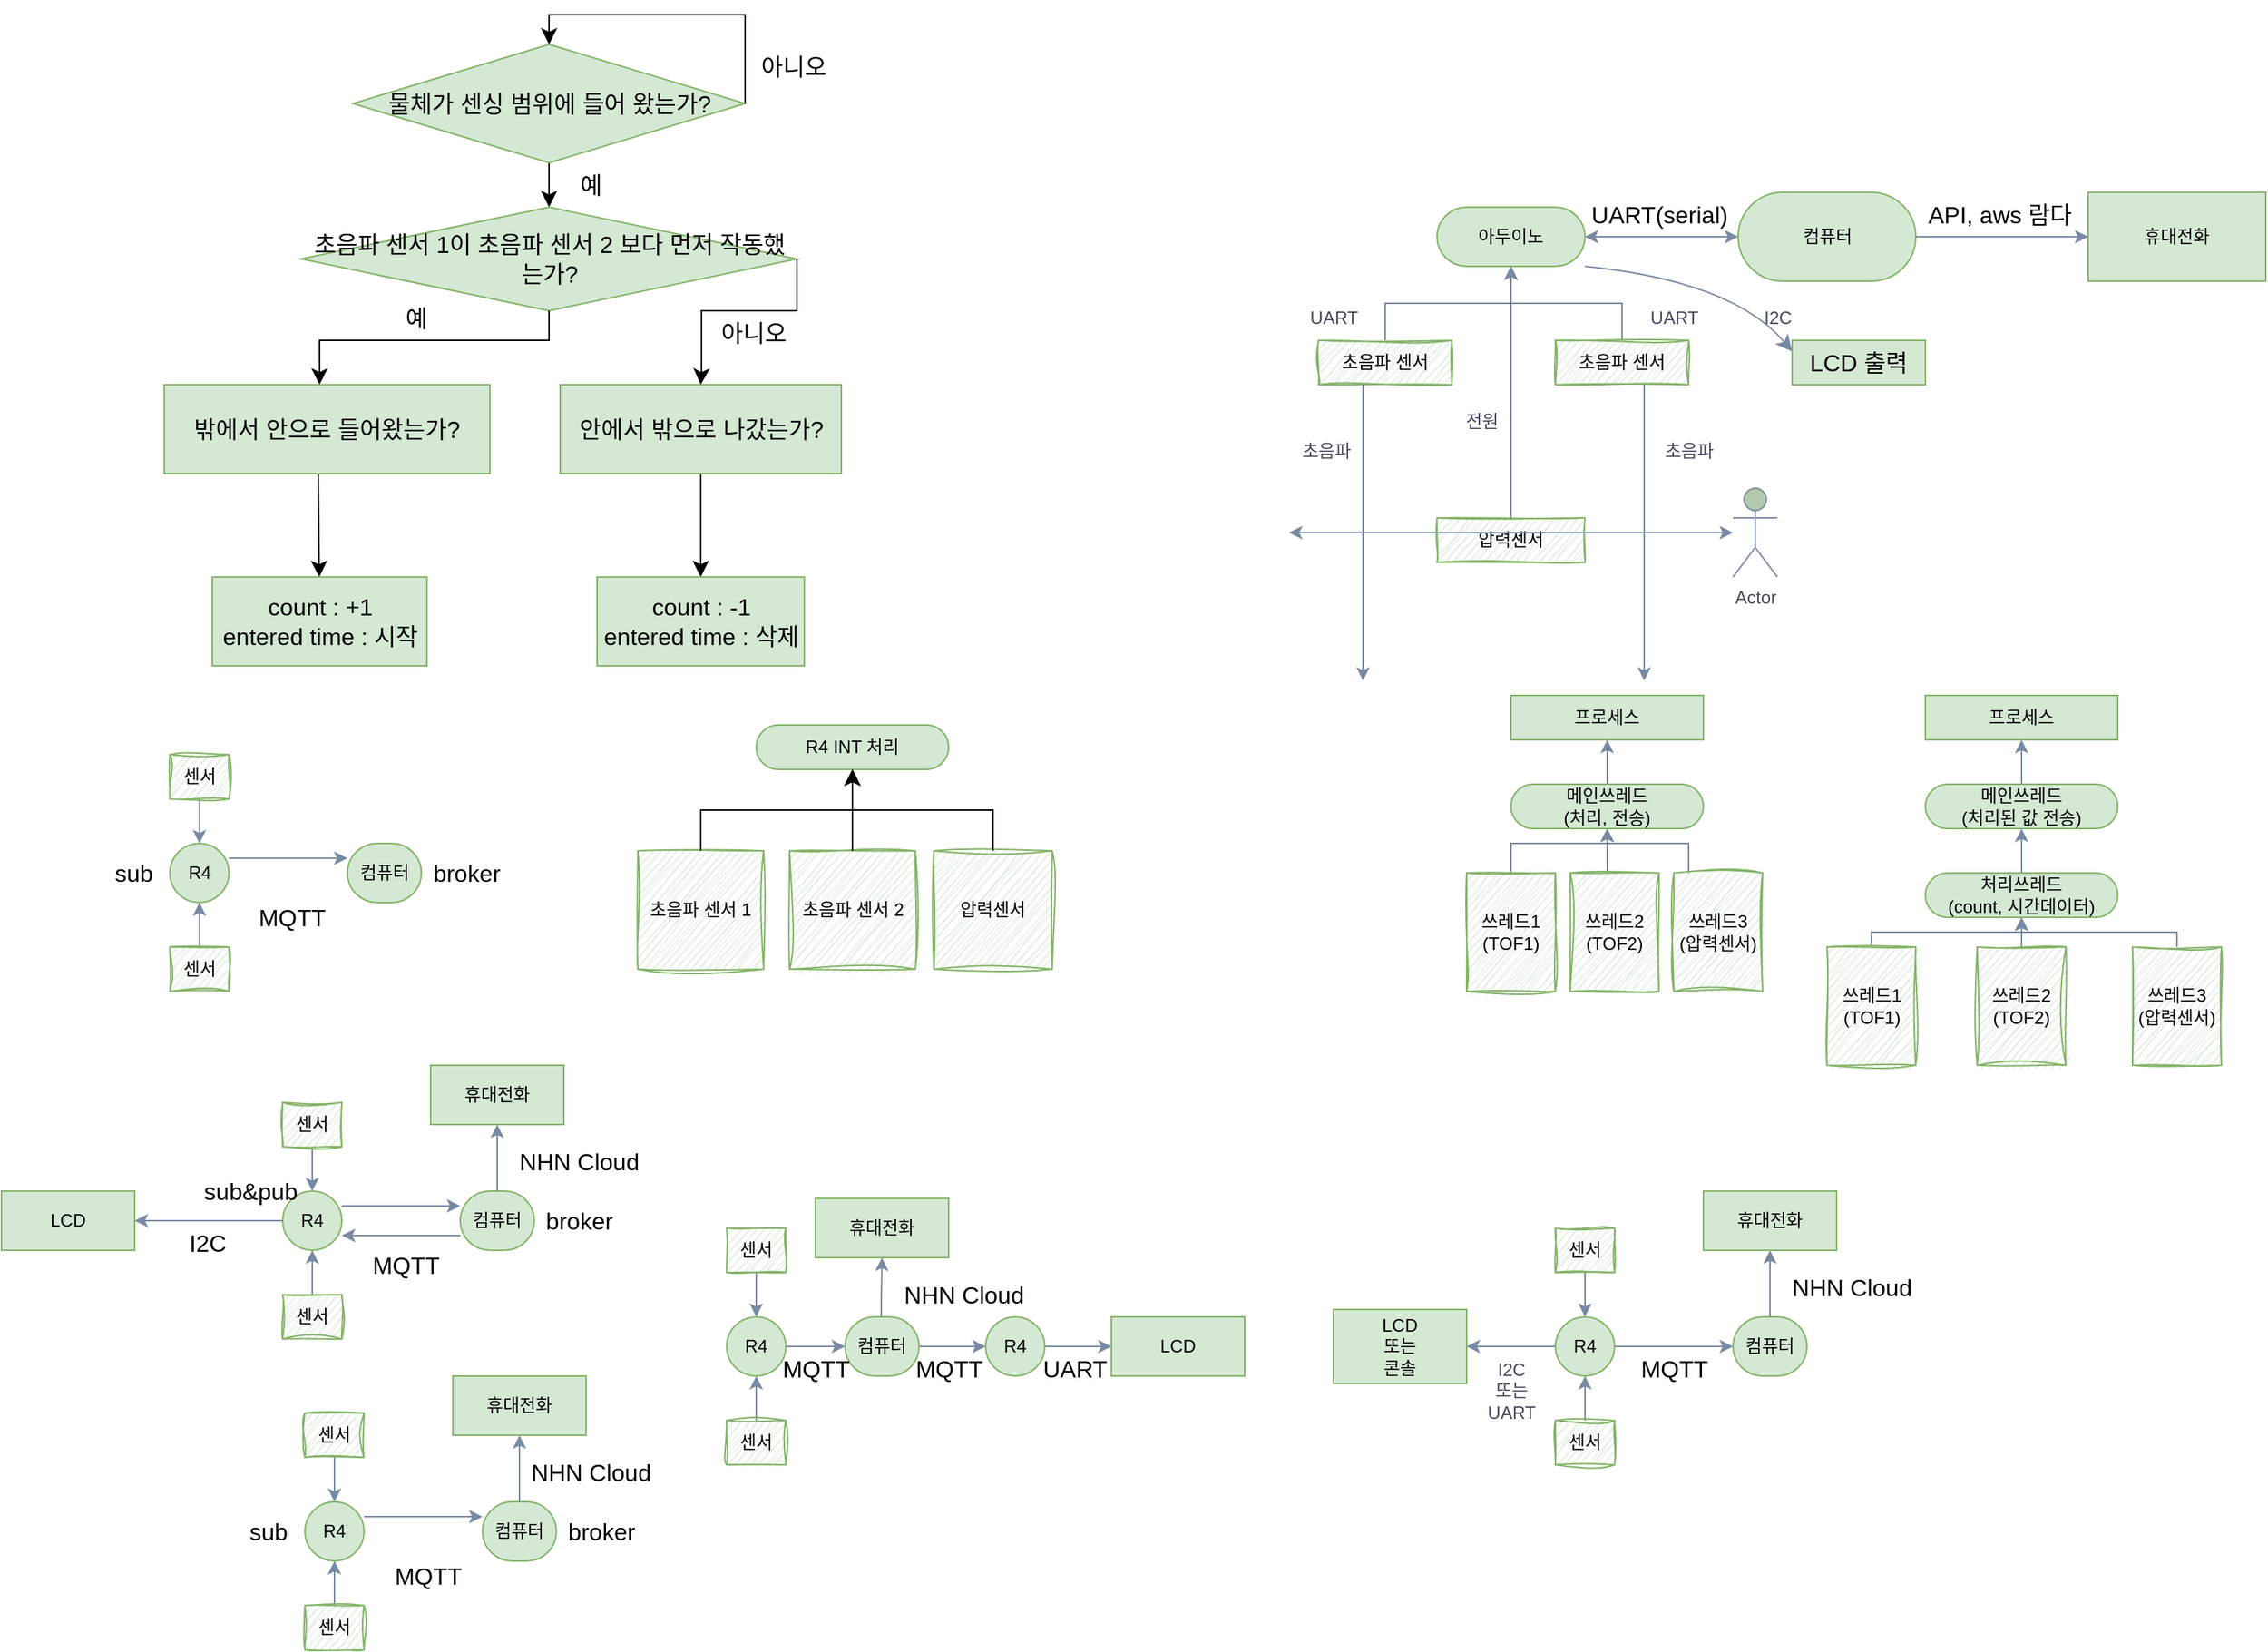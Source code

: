 <mxfile version="22.1.5" type="github" pages="2">
  <diagram name="페이지-1" id="ZaYBOJVqXKFA3-XdZheF">
    <mxGraphModel dx="2253" dy="843" grid="1" gridSize="10" guides="1" tooltips="1" connect="1" arrows="1" fold="1" page="1" pageScale="1" pageWidth="827" pageHeight="1169" math="0" shadow="0">
      <root>
        <mxCell id="0" />
        <mxCell id="1" parent="0" />
        <mxCell id="SSYOtkQFs4n_i03z0SLr-1" value="아두이노" style="whiteSpace=wrap;html=1;labelBackgroundColor=none;fillColor=#d5e8d4;strokeColor=#82b366;glass=0;rounded=1;shadow=0;arcSize=50;" parent="1" vertex="1">
          <mxGeometry x="150" y="150" width="100" height="40" as="geometry" />
        </mxCell>
        <mxCell id="SSYOtkQFs4n_i03z0SLr-6" value="" style="edgeStyle=orthogonalEdgeStyle;rounded=0;orthogonalLoop=1;jettySize=auto;html=1;labelBackgroundColor=none;strokeColor=#788AA3;fontColor=default;" parent="1" source="SSYOtkQFs4n_i03z0SLr-2" target="SSYOtkQFs4n_i03z0SLr-1" edge="1">
          <mxGeometry relative="1" as="geometry" />
        </mxCell>
        <mxCell id="SSYOtkQFs4n_i03z0SLr-2" value="초음파 센서" style="whiteSpace=wrap;html=1;labelBackgroundColor=none;fillColor=#d5e8d4;strokeColor=#82b366;sketch=1;curveFitting=1;jiggle=2;" parent="1" vertex="1">
          <mxGeometry x="70" y="240" width="90" height="30" as="geometry" />
        </mxCell>
        <mxCell id="SSYOtkQFs4n_i03z0SLr-7" value="" style="edgeStyle=orthogonalEdgeStyle;rounded=0;orthogonalLoop=1;jettySize=auto;html=1;labelBackgroundColor=none;strokeColor=#788AA3;fontColor=default;" parent="1" source="SSYOtkQFs4n_i03z0SLr-3" target="SSYOtkQFs4n_i03z0SLr-1" edge="1">
          <mxGeometry relative="1" as="geometry" />
        </mxCell>
        <mxCell id="SSYOtkQFs4n_i03z0SLr-3" value="초음파 센서" style="whiteSpace=wrap;html=1;labelBackgroundColor=none;fillColor=#d5e8d4;strokeColor=#82b366;sketch=1;curveFitting=1;jiggle=2;" parent="1" vertex="1">
          <mxGeometry x="230" y="240" width="90" height="30" as="geometry" />
        </mxCell>
        <mxCell id="SSYOtkQFs4n_i03z0SLr-8" value="" style="edgeStyle=orthogonalEdgeStyle;rounded=0;orthogonalLoop=1;jettySize=auto;html=1;entryX=0.5;entryY=1;entryDx=0;entryDy=0;labelBackgroundColor=none;strokeColor=#788AA3;fontColor=default;" parent="1" source="SSYOtkQFs4n_i03z0SLr-5" target="SSYOtkQFs4n_i03z0SLr-1" edge="1">
          <mxGeometry relative="1" as="geometry" />
        </mxCell>
        <mxCell id="SSYOtkQFs4n_i03z0SLr-5" value="압력센서" style="whiteSpace=wrap;html=1;labelBackgroundColor=none;fillColor=#d5e8d4;strokeColor=#82b366;sketch=1;curveFitting=1;jiggle=2;" parent="1" vertex="1">
          <mxGeometry x="150" y="360" width="100" height="30" as="geometry" />
        </mxCell>
        <mxCell id="SSYOtkQFs4n_i03z0SLr-9" value="" style="endArrow=classic;html=1;rounded=0;fillColor=#B2C9AB;strokeColor=#788AA3;labelBackgroundColor=none;fontColor=default;" parent="1" edge="1">
          <mxGeometry width="50" height="50" relative="1" as="geometry">
            <mxPoint x="100" y="270" as="sourcePoint" />
            <mxPoint x="100" y="470" as="targetPoint" />
          </mxGeometry>
        </mxCell>
        <mxCell id="SSYOtkQFs4n_i03z0SLr-10" value="" style="endArrow=classic;html=1;rounded=0;fillColor=#B2C9AB;strokeColor=#788AA3;labelBackgroundColor=none;fontColor=default;" parent="1" edge="1">
          <mxGeometry width="50" height="50" relative="1" as="geometry">
            <mxPoint x="290" y="270" as="sourcePoint" />
            <mxPoint x="290" y="470" as="targetPoint" />
          </mxGeometry>
        </mxCell>
        <mxCell id="SSYOtkQFs4n_i03z0SLr-11" value="Actor" style="shape=umlActor;verticalLabelPosition=bottom;verticalAlign=top;html=1;outlineConnect=0;labelBackgroundColor=none;fillColor=#B2C9AB;strokeColor=#788AA3;fontColor=#46495D;" parent="1" vertex="1">
          <mxGeometry x="350" y="340" width="30" height="60" as="geometry" />
        </mxCell>
        <mxCell id="HAphXiX9nkpSd_eAhBmp-4" value="" style="edgeStyle=orthogonalEdgeStyle;rounded=0;orthogonalLoop=1;jettySize=auto;html=1;strokeColor=#788AA3;fontColor=#46495D;startArrow=none;fillColor=#B2C9AB;startFill=0;" parent="1" source="SSYOtkQFs4n_i03z0SLr-13" target="HAphXiX9nkpSd_eAhBmp-2" edge="1">
          <mxGeometry relative="1" as="geometry" />
        </mxCell>
        <mxCell id="SSYOtkQFs4n_i03z0SLr-13" value="컴퓨터" style="whiteSpace=wrap;html=1;labelBackgroundColor=none;fillColor=#d5e8d4;strokeColor=#82b366;glass=0;rounded=1;arcSize=50;" parent="1" vertex="1">
          <mxGeometry x="353.5" y="140" width="120" height="60" as="geometry" />
        </mxCell>
        <mxCell id="SSYOtkQFs4n_i03z0SLr-16" value="UART" style="text;html=1;align=center;verticalAlign=middle;resizable=0;points=[];autosize=1;strokeColor=none;fillColor=none;labelBackgroundColor=none;fontColor=#46495D;" parent="1" vertex="1">
          <mxGeometry x="50" y="210" width="60" height="30" as="geometry" />
        </mxCell>
        <mxCell id="SSYOtkQFs4n_i03z0SLr-17" value="UART" style="text;html=1;align=center;verticalAlign=middle;resizable=0;points=[];autosize=1;strokeColor=none;fillColor=none;labelBackgroundColor=none;fontColor=#46495D;" parent="1" vertex="1">
          <mxGeometry x="280" y="210" width="60" height="30" as="geometry" />
        </mxCell>
        <mxCell id="SSYOtkQFs4n_i03z0SLr-18" value="전원" style="text;html=1;align=center;verticalAlign=middle;resizable=0;points=[];autosize=1;strokeColor=none;fillColor=none;labelBackgroundColor=none;fontColor=#46495D;" parent="1" vertex="1">
          <mxGeometry x="155" y="280" width="50" height="30" as="geometry" />
        </mxCell>
        <mxCell id="SSYOtkQFs4n_i03z0SLr-19" value="I2C" style="text;html=1;align=center;verticalAlign=middle;resizable=0;points=[];autosize=1;strokeColor=none;fillColor=none;labelBackgroundColor=none;fontColor=#46495D;" parent="1" vertex="1">
          <mxGeometry x="360" y="210" width="40" height="30" as="geometry" />
        </mxCell>
        <mxCell id="SSYOtkQFs4n_i03z0SLr-21" value="" style="endArrow=classic;startArrow=classic;html=1;rounded=0;strokeColor=#788AA3;fontColor=#46495D;fillColor=#B2C9AB;" parent="1" target="SSYOtkQFs4n_i03z0SLr-11" edge="1">
          <mxGeometry width="50" height="50" relative="1" as="geometry">
            <mxPoint x="50" y="370" as="sourcePoint" />
            <mxPoint x="240" y="369.5" as="targetPoint" />
          </mxGeometry>
        </mxCell>
        <mxCell id="SSYOtkQFs4n_i03z0SLr-22" value="프로세스" style="whiteSpace=wrap;html=1;strokeColor=#82b366;fillColor=#d5e8d4;" parent="1" vertex="1">
          <mxGeometry x="200" y="480" width="130" height="30" as="geometry" />
        </mxCell>
        <mxCell id="SSYOtkQFs4n_i03z0SLr-27" value="" style="edgeStyle=orthogonalEdgeStyle;rounded=0;orthogonalLoop=1;jettySize=auto;html=1;strokeColor=#788AA3;fontColor=#46495D;fillColor=#B2C9AB;" parent="1" source="SSYOtkQFs4n_i03z0SLr-23" target="SSYOtkQFs4n_i03z0SLr-22" edge="1">
          <mxGeometry relative="1" as="geometry" />
        </mxCell>
        <mxCell id="SSYOtkQFs4n_i03z0SLr-23" value="메인쓰레드&lt;br&gt;(처리, 전송)" style="whiteSpace=wrap;html=1;strokeColor=#82b366;fillColor=#d5e8d4;rounded=1;arcSize=50;" parent="1" vertex="1">
          <mxGeometry x="200" y="540" width="130" height="30" as="geometry" />
        </mxCell>
        <mxCell id="SSYOtkQFs4n_i03z0SLr-30" value="" style="edgeStyle=orthogonalEdgeStyle;rounded=0;orthogonalLoop=1;jettySize=auto;html=1;strokeColor=#788AA3;fontColor=#46495D;fillColor=#B2C9AB;" parent="1" source="SSYOtkQFs4n_i03z0SLr-24" target="SSYOtkQFs4n_i03z0SLr-23" edge="1">
          <mxGeometry relative="1" as="geometry">
            <Array as="points">
              <mxPoint x="200" y="580" />
              <mxPoint x="265" y="580" />
            </Array>
          </mxGeometry>
        </mxCell>
        <mxCell id="SSYOtkQFs4n_i03z0SLr-24" value="쓰레드1&lt;br&gt;(TOF1)" style="whiteSpace=wrap;html=1;strokeColor=#82b366;fillColor=#d5e8d4;sketch=1;curveFitting=1;jiggle=2;" parent="1" vertex="1">
          <mxGeometry x="170" y="600" width="60" height="80" as="geometry" />
        </mxCell>
        <mxCell id="SSYOtkQFs4n_i03z0SLr-29" value="" style="edgeStyle=orthogonalEdgeStyle;rounded=0;orthogonalLoop=1;jettySize=auto;html=1;strokeColor=#788AA3;fontColor=#46495D;fillColor=#B2C9AB;" parent="1" source="SSYOtkQFs4n_i03z0SLr-25" target="SSYOtkQFs4n_i03z0SLr-23" edge="1">
          <mxGeometry relative="1" as="geometry">
            <Array as="points">
              <mxPoint x="265" y="590" />
              <mxPoint x="265" y="590" />
            </Array>
          </mxGeometry>
        </mxCell>
        <mxCell id="SSYOtkQFs4n_i03z0SLr-25" value="쓰레드2&lt;br&gt;(TOF2)" style="whiteSpace=wrap;html=1;strokeColor=#82b366;fillColor=#d5e8d4;sketch=1;curveFitting=1;jiggle=2;" parent="1" vertex="1">
          <mxGeometry x="240" y="600" width="60" height="80" as="geometry" />
        </mxCell>
        <mxCell id="SSYOtkQFs4n_i03z0SLr-28" value="" style="edgeStyle=orthogonalEdgeStyle;rounded=0;orthogonalLoop=1;jettySize=auto;html=1;strokeColor=#788AA3;fontColor=#46495D;fillColor=#B2C9AB;" parent="1" source="SSYOtkQFs4n_i03z0SLr-26" target="SSYOtkQFs4n_i03z0SLr-23" edge="1">
          <mxGeometry relative="1" as="geometry">
            <Array as="points">
              <mxPoint x="320" y="580" />
              <mxPoint x="265" y="580" />
            </Array>
          </mxGeometry>
        </mxCell>
        <mxCell id="SSYOtkQFs4n_i03z0SLr-26" value="쓰레드3&lt;br&gt;(압력센서)" style="whiteSpace=wrap;html=1;strokeColor=#82b366;fillColor=#d5e8d4;sketch=1;curveFitting=1;jiggle=2;" parent="1" vertex="1">
          <mxGeometry x="310" y="600" width="60" height="80" as="geometry" />
        </mxCell>
        <mxCell id="SSYOtkQFs4n_i03z0SLr-31" value="프로세스" style="whiteSpace=wrap;html=1;strokeColor=#82b366;fillColor=#d5e8d4;" parent="1" vertex="1">
          <mxGeometry x="480" y="480" width="130" height="30" as="geometry" />
        </mxCell>
        <mxCell id="SSYOtkQFs4n_i03z0SLr-32" value="" style="edgeStyle=orthogonalEdgeStyle;rounded=0;orthogonalLoop=1;jettySize=auto;html=1;strokeColor=#788AA3;fontColor=#46495D;fillColor=#B2C9AB;" parent="1" source="SSYOtkQFs4n_i03z0SLr-33" target="SSYOtkQFs4n_i03z0SLr-31" edge="1">
          <mxGeometry relative="1" as="geometry" />
        </mxCell>
        <mxCell id="SSYOtkQFs4n_i03z0SLr-33" value="메인쓰레드&lt;br&gt;(처리된 값 전송)" style="whiteSpace=wrap;html=1;strokeColor=#82b366;fillColor=#d5e8d4;rounded=1;arcSize=50;" parent="1" vertex="1">
          <mxGeometry x="480" y="540" width="130" height="30" as="geometry" />
        </mxCell>
        <mxCell id="SSYOtkQFs4n_i03z0SLr-45" value="" style="edgeStyle=orthogonalEdgeStyle;rounded=0;orthogonalLoop=1;jettySize=auto;html=1;strokeColor=#788AA3;fontColor=#46495D;fillColor=#B2C9AB;entryX=0.5;entryY=1;entryDx=0;entryDy=0;" parent="1" source="SSYOtkQFs4n_i03z0SLr-35" target="SSYOtkQFs4n_i03z0SLr-40" edge="1">
          <mxGeometry relative="1" as="geometry">
            <Array as="points">
              <mxPoint x="444" y="640" />
              <mxPoint x="545" y="640" />
            </Array>
          </mxGeometry>
        </mxCell>
        <mxCell id="SSYOtkQFs4n_i03z0SLr-35" value="쓰레드1&lt;br&gt;(TOF1)" style="whiteSpace=wrap;html=1;strokeColor=#82b366;fillColor=#d5e8d4;sketch=1;curveFitting=1;jiggle=2;" parent="1" vertex="1">
          <mxGeometry x="413.5" y="650" width="60" height="80" as="geometry" />
        </mxCell>
        <mxCell id="SSYOtkQFs4n_i03z0SLr-43" value="" style="edgeStyle=orthogonalEdgeStyle;rounded=0;orthogonalLoop=1;jettySize=auto;html=1;strokeColor=#788AA3;fontColor=#46495D;fillColor=#B2C9AB;" parent="1" source="SSYOtkQFs4n_i03z0SLr-37" target="SSYOtkQFs4n_i03z0SLr-40" edge="1">
          <mxGeometry relative="1" as="geometry" />
        </mxCell>
        <mxCell id="SSYOtkQFs4n_i03z0SLr-37" value="쓰레드2&lt;br&gt;(TOF2)" style="whiteSpace=wrap;html=1;strokeColor=#82b366;fillColor=#d5e8d4;sketch=1;curveFitting=1;jiggle=2;" parent="1" vertex="1">
          <mxGeometry x="515" y="650" width="60" height="80" as="geometry" />
        </mxCell>
        <mxCell id="SSYOtkQFs4n_i03z0SLr-42" value="" style="edgeStyle=orthogonalEdgeStyle;rounded=0;orthogonalLoop=1;jettySize=auto;html=1;strokeColor=#788AA3;fontColor=#46495D;fillColor=#B2C9AB;entryX=0.5;entryY=1;entryDx=0;entryDy=0;" parent="1" source="SSYOtkQFs4n_i03z0SLr-39" target="SSYOtkQFs4n_i03z0SLr-40" edge="1">
          <mxGeometry relative="1" as="geometry">
            <Array as="points">
              <mxPoint x="650" y="640" />
              <mxPoint x="545" y="640" />
            </Array>
          </mxGeometry>
        </mxCell>
        <mxCell id="SSYOtkQFs4n_i03z0SLr-39" value="쓰레드3&lt;br&gt;(압력센서)" style="whiteSpace=wrap;html=1;strokeColor=#82b366;fillColor=#d5e8d4;sketch=1;curveFitting=1;jiggle=2;" parent="1" vertex="1">
          <mxGeometry x="620" y="650" width="60" height="80" as="geometry" />
        </mxCell>
        <mxCell id="SSYOtkQFs4n_i03z0SLr-46" value="" style="edgeStyle=orthogonalEdgeStyle;rounded=0;orthogonalLoop=1;jettySize=auto;html=1;strokeColor=#788AA3;fontColor=#46495D;fillColor=#B2C9AB;" parent="1" source="SSYOtkQFs4n_i03z0SLr-40" target="SSYOtkQFs4n_i03z0SLr-33" edge="1">
          <mxGeometry relative="1" as="geometry" />
        </mxCell>
        <mxCell id="SSYOtkQFs4n_i03z0SLr-40" value="처리쓰레드&lt;br&gt;(count, 시간데이터)" style="whiteSpace=wrap;html=1;strokeColor=#82b366;fillColor=#d5e8d4;rounded=1;arcSize=50;" parent="1" vertex="1">
          <mxGeometry x="480" y="600" width="130" height="30" as="geometry" />
        </mxCell>
        <mxCell id="SSYOtkQFs4n_i03z0SLr-47" value="초음파" style="text;html=1;align=center;verticalAlign=middle;resizable=0;points=[];autosize=1;strokeColor=none;fillColor=none;fontColor=#46495D;" parent="1" vertex="1">
          <mxGeometry x="45" y="300" width="60" height="30" as="geometry" />
        </mxCell>
        <mxCell id="SSYOtkQFs4n_i03z0SLr-48" value="초음파" style="text;html=1;align=center;verticalAlign=middle;resizable=0;points=[];autosize=1;strokeColor=none;fillColor=none;fontColor=#46495D;" parent="1" vertex="1">
          <mxGeometry x="290" y="300" width="60" height="30" as="geometry" />
        </mxCell>
        <mxCell id="SSYOtkQFs4n_i03z0SLr-49" value="" style="endArrow=classic;startArrow=classic;html=1;rounded=0;strokeColor=#788AA3;fontColor=#46495D;fillColor=#B2C9AB;entryX=0;entryY=0.5;entryDx=0;entryDy=0;exitX=1;exitY=0.5;exitDx=0;exitDy=0;" parent="1" source="SSYOtkQFs4n_i03z0SLr-1" target="SSYOtkQFs4n_i03z0SLr-13" edge="1">
          <mxGeometry width="50" height="50" relative="1" as="geometry">
            <mxPoint x="250" y="170" as="sourcePoint" />
            <mxPoint x="335" y="170" as="targetPoint" />
          </mxGeometry>
        </mxCell>
        <mxCell id="SSYOtkQFs4n_i03z0SLr-58" value="" style="edgeStyle=orthogonalEdgeStyle;rounded=0;orthogonalLoop=1;jettySize=auto;html=1;strokeColor=#788AA3;fontColor=#46495D;fillColor=#B2C9AB;exitX=1;exitY=0.5;exitDx=0;exitDy=0;entryX=0;entryY=0.5;entryDx=0;entryDy=0;" parent="1" source="SSYOtkQFs4n_i03z0SLr-52" target="SSYOtkQFs4n_i03z0SLr-57" edge="1">
          <mxGeometry relative="1" as="geometry" />
        </mxCell>
        <mxCell id="SSYOtkQFs4n_i03z0SLr-64" style="edgeStyle=orthogonalEdgeStyle;rounded=0;orthogonalLoop=1;jettySize=auto;html=1;strokeColor=#788AA3;fontColor=#46495D;fillColor=#B2C9AB;" parent="1" source="SSYOtkQFs4n_i03z0SLr-52" edge="1">
          <mxGeometry relative="1" as="geometry">
            <mxPoint x="250" y="940" as="targetPoint" />
            <Array as="points">
              <mxPoint x="250" y="970" />
              <mxPoint x="250" y="970" />
            </Array>
          </mxGeometry>
        </mxCell>
        <mxCell id="SSYOtkQFs4n_i03z0SLr-52" value="R4" style="whiteSpace=wrap;html=1;strokeColor=#82b366;fillColor=#d5e8d4;rounded=1;arcSize=50;" parent="1" vertex="1">
          <mxGeometry x="230" y="900" width="40" height="40" as="geometry" />
        </mxCell>
        <mxCell id="SSYOtkQFs4n_i03z0SLr-63" value="" style="edgeStyle=orthogonalEdgeStyle;rounded=0;orthogonalLoop=1;jettySize=auto;html=1;strokeColor=#788AA3;fontColor=#46495D;fillColor=#B2C9AB;" parent="1" source="SSYOtkQFs4n_i03z0SLr-53" edge="1">
          <mxGeometry relative="1" as="geometry">
            <mxPoint x="250" y="900" as="targetPoint" />
          </mxGeometry>
        </mxCell>
        <mxCell id="SSYOtkQFs4n_i03z0SLr-53" value="센서" style="whiteSpace=wrap;html=1;strokeColor=#82b366;fillColor=#d5e8d4;sketch=1;curveFitting=1;jiggle=2;" parent="1" vertex="1">
          <mxGeometry x="230" y="840" width="40" height="30" as="geometry" />
        </mxCell>
        <mxCell id="SSYOtkQFs4n_i03z0SLr-54" value="센서" style="whiteSpace=wrap;html=1;strokeColor=#82b366;fillColor=#d5e8d4;sketch=1;curveFitting=1;jiggle=2;" parent="1" vertex="1">
          <mxGeometry x="230" y="970" width="40" height="30" as="geometry" />
        </mxCell>
        <mxCell id="SSYOtkQFs4n_i03z0SLr-57" value="컴퓨터" style="whiteSpace=wrap;html=1;strokeColor=#82b366;fillColor=#d5e8d4;rounded=1;arcSize=50;" parent="1" vertex="1">
          <mxGeometry x="350" y="900" width="50" height="40" as="geometry" />
        </mxCell>
        <mxCell id="SSYOtkQFs4n_i03z0SLr-61" value="LCD&lt;br&gt;또는&lt;br&gt;콘솔" style="whiteSpace=wrap;html=1;strokeColor=#82b366;fillColor=#d5e8d4;" parent="1" vertex="1">
          <mxGeometry x="80" y="895" width="90" height="50" as="geometry" />
        </mxCell>
        <mxCell id="HAphXiX9nkpSd_eAhBmp-2" value="휴대전화" style="whiteSpace=wrap;html=1;labelBackgroundColor=none;fillColor=#d5e8d4;strokeColor=#82b366;glass=0;" parent="1" vertex="1">
          <mxGeometry x="590" y="140" width="120" height="60" as="geometry" />
        </mxCell>
        <mxCell id="Nvy7Cld-LneKntpPMbBh-2" value="" style="edgeStyle=none;curved=1;rounded=0;orthogonalLoop=1;jettySize=auto;html=1;fontSize=11;startSize=8;endSize=8;entryX=0;entryY=0.25;entryDx=0;entryDy=0;exitX=1;exitY=1;exitDx=0;exitDy=0;strokeColor=#788AA3;fontColor=#46495D;startArrow=none;fillColor=#B2C9AB;startFill=0;" parent="1" source="SSYOtkQFs4n_i03z0SLr-1" target="Nvy7Cld-LneKntpPMbBh-1" edge="1">
          <mxGeometry relative="1" as="geometry">
            <mxPoint x="290" y="180" as="sourcePoint" />
            <mxPoint x="250" y="170" as="targetPoint" />
            <Array as="points">
              <mxPoint x="350" y="200" />
            </Array>
          </mxGeometry>
        </mxCell>
        <mxCell id="Nvy7Cld-LneKntpPMbBh-1" value="LCD 출력" style="whiteSpace=wrap;html=1;fontSize=16;fillColor=#d5e8d4;strokeColor=#82b366;" parent="1" vertex="1">
          <mxGeometry x="390" y="240" width="90" height="30" as="geometry" />
        </mxCell>
        <mxCell id="Nvy7Cld-LneKntpPMbBh-3" value="API, aws 람다" style="text;html=1;align=center;verticalAlign=middle;resizable=0;points=[];autosize=1;strokeColor=none;fillColor=none;fontSize=16;" parent="1" vertex="1">
          <mxGeometry x="470" y="140" width="120" height="30" as="geometry" />
        </mxCell>
        <mxCell id="Nvy7Cld-LneKntpPMbBh-4" value="UART(serial)" style="text;html=1;align=center;verticalAlign=middle;resizable=0;points=[];autosize=1;strokeColor=none;fillColor=none;fontSize=16;" parent="1" vertex="1">
          <mxGeometry x="240" y="140" width="120" height="30" as="geometry" />
        </mxCell>
        <mxCell id="Nvy7Cld-LneKntpPMbBh-8" value="MQTT" style="text;html=1;align=center;verticalAlign=middle;resizable=0;points=[];autosize=1;strokeColor=none;fillColor=none;fontSize=16;" parent="1" vertex="1">
          <mxGeometry x="275" y="920" width="70" height="30" as="geometry" />
        </mxCell>
        <mxCell id="Nvy7Cld-LneKntpPMbBh-11" value="MQTT" style="text;html=1;align=center;verticalAlign=middle;resizable=0;points=[];autosize=1;strokeColor=none;fillColor=none;fontSize=16;" parent="1" vertex="1">
          <mxGeometry x="-215" y="920" width="70" height="30" as="geometry" />
        </mxCell>
        <mxCell id="WPv6gTqN2YTWObSN8dlL-2" value="" style="edgeStyle=orthogonalEdgeStyle;rounded=0;orthogonalLoop=1;jettySize=auto;html=1;strokeColor=#788AA3;fontColor=#46495D;fillColor=#B2C9AB;" edge="1" parent="1" source="WPv6gTqN2YTWObSN8dlL-4" target="WPv6gTqN2YTWObSN8dlL-9">
          <mxGeometry relative="1" as="geometry" />
        </mxCell>
        <mxCell id="WPv6gTqN2YTWObSN8dlL-3" style="edgeStyle=orthogonalEdgeStyle;rounded=0;orthogonalLoop=1;jettySize=auto;html=1;strokeColor=#788AA3;fontColor=#46495D;fillColor=#B2C9AB;" edge="1" parent="1" source="WPv6gTqN2YTWObSN8dlL-4">
          <mxGeometry relative="1" as="geometry">
            <mxPoint x="-310" y="940" as="targetPoint" />
            <Array as="points">
              <mxPoint x="-310" y="970" />
              <mxPoint x="-310" y="970" />
            </Array>
          </mxGeometry>
        </mxCell>
        <mxCell id="WPv6gTqN2YTWObSN8dlL-4" value="R4" style="whiteSpace=wrap;html=1;strokeColor=#82b366;fillColor=#d5e8d4;rounded=1;arcSize=50;" vertex="1" parent="1">
          <mxGeometry x="-330" y="900" width="40" height="40" as="geometry" />
        </mxCell>
        <mxCell id="WPv6gTqN2YTWObSN8dlL-5" value="" style="edgeStyle=orthogonalEdgeStyle;rounded=0;orthogonalLoop=1;jettySize=auto;html=1;strokeColor=#788AA3;fontColor=#46495D;fillColor=#B2C9AB;" edge="1" parent="1" source="WPv6gTqN2YTWObSN8dlL-6">
          <mxGeometry relative="1" as="geometry">
            <mxPoint x="-310" y="900" as="targetPoint" />
          </mxGeometry>
        </mxCell>
        <mxCell id="WPv6gTqN2YTWObSN8dlL-6" value="센서" style="whiteSpace=wrap;html=1;strokeColor=#82b366;fillColor=#d5e8d4;sketch=1;curveFitting=1;jiggle=2;" vertex="1" parent="1">
          <mxGeometry x="-330" y="840" width="40" height="30" as="geometry" />
        </mxCell>
        <mxCell id="WPv6gTqN2YTWObSN8dlL-7" value="센서" style="whiteSpace=wrap;html=1;strokeColor=#82b366;fillColor=#d5e8d4;sketch=1;curveFitting=1;jiggle=2;" vertex="1" parent="1">
          <mxGeometry x="-330" y="970" width="40" height="30" as="geometry" />
        </mxCell>
        <mxCell id="WPv6gTqN2YTWObSN8dlL-8" value="" style="edgeStyle=orthogonalEdgeStyle;rounded=0;orthogonalLoop=1;jettySize=auto;html=1;strokeColor=#788AA3;fontColor=#46495D;fillColor=#B2C9AB;" edge="1" parent="1" source="WPv6gTqN2YTWObSN8dlL-9" target="WPv6gTqN2YTWObSN8dlL-11">
          <mxGeometry relative="1" as="geometry" />
        </mxCell>
        <mxCell id="WPv6gTqN2YTWObSN8dlL-9" value="컴퓨터" style="whiteSpace=wrap;html=1;strokeColor=#82b366;fillColor=#d5e8d4;rounded=1;arcSize=50;" vertex="1" parent="1">
          <mxGeometry x="-250" y="900" width="50" height="40" as="geometry" />
        </mxCell>
        <mxCell id="WPv6gTqN2YTWObSN8dlL-10" value="" style="edgeStyle=orthogonalEdgeStyle;rounded=0;orthogonalLoop=1;jettySize=auto;html=1;strokeColor=#788AA3;fontColor=#46495D;fillColor=#B2C9AB;" edge="1" parent="1" source="WPv6gTqN2YTWObSN8dlL-11" target="WPv6gTqN2YTWObSN8dlL-12">
          <mxGeometry relative="1" as="geometry" />
        </mxCell>
        <mxCell id="WPv6gTqN2YTWObSN8dlL-11" value="R4" style="whiteSpace=wrap;html=1;strokeColor=#82b366;fillColor=#d5e8d4;rounded=1;arcSize=50;" vertex="1" parent="1">
          <mxGeometry x="-155" y="900" width="40" height="40" as="geometry" />
        </mxCell>
        <mxCell id="WPv6gTqN2YTWObSN8dlL-12" value="LCD" style="whiteSpace=wrap;html=1;strokeColor=#82b366;fillColor=#d5e8d4;" vertex="1" parent="1">
          <mxGeometry x="-70" y="900" width="90" height="40" as="geometry" />
        </mxCell>
        <mxCell id="WPv6gTqN2YTWObSN8dlL-13" value="MQTT" style="text;html=1;align=center;verticalAlign=middle;resizable=0;points=[];autosize=1;strokeColor=none;fillColor=none;fontSize=16;" vertex="1" parent="1">
          <mxGeometry x="-305" y="920" width="70" height="30" as="geometry" />
        </mxCell>
        <mxCell id="WPv6gTqN2YTWObSN8dlL-15" value="UART" style="text;html=1;align=center;verticalAlign=middle;resizable=0;points=[];autosize=1;strokeColor=none;fillColor=none;fontSize=16;" vertex="1" parent="1">
          <mxGeometry x="-130" y="920" width="70" height="30" as="geometry" />
        </mxCell>
        <mxCell id="WPv6gTqN2YTWObSN8dlL-18" value="" style="edgeStyle=orthogonalEdgeStyle;rounded=0;orthogonalLoop=1;jettySize=auto;html=1;strokeColor=#788AA3;fontColor=#46495D;fillColor=#B2C9AB;entryX=1;entryY=0.5;entryDx=0;entryDy=0;exitX=0;exitY=0.5;exitDx=0;exitDy=0;" edge="1" parent="1" source="SSYOtkQFs4n_i03z0SLr-52" target="SSYOtkQFs4n_i03z0SLr-61">
          <mxGeometry relative="1" as="geometry">
            <mxPoint x="199" y="870" as="targetPoint" />
            <mxPoint x="199" y="750" as="sourcePoint" />
          </mxGeometry>
        </mxCell>
        <mxCell id="WPv6gTqN2YTWObSN8dlL-20" value="" style="edgeStyle=orthogonalEdgeStyle;rounded=0;orthogonalLoop=1;jettySize=auto;html=1;strokeColor=#788AA3;fontColor=#46495D;fillColor=#B2C9AB;" edge="1" parent="1">
          <mxGeometry relative="1" as="geometry">
            <mxPoint x="-225.5" y="900" as="sourcePoint" />
            <mxPoint x="-225" y="860" as="targetPoint" />
            <Array as="points">
              <mxPoint x="-225.5" y="890" />
              <mxPoint x="-225.5" y="820" />
            </Array>
          </mxGeometry>
        </mxCell>
        <mxCell id="WPv6gTqN2YTWObSN8dlL-21" value="NHN Cloud" style="text;html=1;align=center;verticalAlign=middle;resizable=0;points=[];autosize=1;strokeColor=none;fillColor=none;fontSize=16;" vertex="1" parent="1">
          <mxGeometry x="-220" y="870" width="100" height="30" as="geometry" />
        </mxCell>
        <mxCell id="WPv6gTqN2YTWObSN8dlL-22" value="휴대전화" style="whiteSpace=wrap;html=1;strokeColor=#82b366;fillColor=#d5e8d4;" vertex="1" parent="1">
          <mxGeometry x="-270" y="820" width="90" height="40" as="geometry" />
        </mxCell>
        <mxCell id="WPv6gTqN2YTWObSN8dlL-23" value="초음파 센서 1" style="whiteSpace=wrap;html=1;strokeColor=#82b366;fillColor=#d5e8d4;sketch=1;curveFitting=1;jiggle=2;" vertex="1" parent="1">
          <mxGeometry x="-390" y="585" width="85" height="80" as="geometry" />
        </mxCell>
        <mxCell id="WPv6gTqN2YTWObSN8dlL-24" value="초음파 센서 2" style="whiteSpace=wrap;html=1;strokeColor=#82b366;fillColor=#d5e8d4;sketch=1;curveFitting=1;jiggle=2;" vertex="1" parent="1">
          <mxGeometry x="-287.5" y="585" width="85" height="80" as="geometry" />
        </mxCell>
        <mxCell id="WPv6gTqN2YTWObSN8dlL-25" value="압력센서" style="whiteSpace=wrap;html=1;strokeColor=#82b366;fillColor=#d5e8d4;sketch=1;curveFitting=1;jiggle=2;" vertex="1" parent="1">
          <mxGeometry x="-190" y="585" width="80" height="80" as="geometry" />
        </mxCell>
        <mxCell id="WPv6gTqN2YTWObSN8dlL-28" value="R4 INT 처리" style="whiteSpace=wrap;html=1;strokeColor=#82b366;fillColor=#d5e8d4;rounded=1;arcSize=50;" vertex="1" parent="1">
          <mxGeometry x="-310" y="500" width="130" height="30" as="geometry" />
        </mxCell>
        <mxCell id="WPv6gTqN2YTWObSN8dlL-29" value="" style="edgeStyle=elbowEdgeStyle;elbow=vertical;endArrow=classic;html=1;curved=0;rounded=0;endSize=8;startSize=8;fontSize=12;entryX=0.5;entryY=1;entryDx=0;entryDy=0;exitX=0.5;exitY=0;exitDx=0;exitDy=0;" edge="1" parent="1" source="WPv6gTqN2YTWObSN8dlL-23" target="WPv6gTqN2YTWObSN8dlL-28">
          <mxGeometry width="50" height="50" relative="1" as="geometry">
            <mxPoint x="-320" y="585" as="sourcePoint" />
            <mxPoint x="-270" y="535" as="targetPoint" />
          </mxGeometry>
        </mxCell>
        <mxCell id="WPv6gTqN2YTWObSN8dlL-31" value="" style="edgeStyle=elbowEdgeStyle;elbow=vertical;endArrow=classic;html=1;curved=0;rounded=0;endSize=8;startSize=8;fontSize=12;entryX=0.5;entryY=1;entryDx=0;entryDy=0;" edge="1" parent="1" target="WPv6gTqN2YTWObSN8dlL-28">
          <mxGeometry width="50" height="50" relative="1" as="geometry">
            <mxPoint x="-150" y="585" as="sourcePoint" />
            <mxPoint x="-100" y="535" as="targetPoint" />
          </mxGeometry>
        </mxCell>
        <mxCell id="WPv6gTqN2YTWObSN8dlL-32" value="" style="edgeStyle=elbowEdgeStyle;elbow=vertical;endArrow=classic;html=1;curved=0;rounded=0;endSize=8;startSize=8;fontSize=12;entryX=0.5;entryY=1;entryDx=0;entryDy=0;exitX=0.5;exitY=0;exitDx=0;exitDy=0;" edge="1" parent="1" source="WPv6gTqN2YTWObSN8dlL-24" target="WPv6gTqN2YTWObSN8dlL-28">
          <mxGeometry width="50" height="50" relative="1" as="geometry">
            <mxPoint x="-30" y="590" as="sourcePoint" />
            <mxPoint x="20" y="540" as="targetPoint" />
          </mxGeometry>
        </mxCell>
        <mxCell id="WPv6gTqN2YTWObSN8dlL-35" value="" style="edgeStyle=orthogonalEdgeStyle;rounded=0;orthogonalLoop=1;jettySize=auto;html=1;strokeColor=#788AA3;fontColor=#46495D;fillColor=#B2C9AB;exitX=0.5;exitY=0;exitDx=0;exitDy=0;" edge="1" parent="1" source="SSYOtkQFs4n_i03z0SLr-57">
          <mxGeometry relative="1" as="geometry">
            <mxPoint x="374.5" y="895" as="sourcePoint" />
            <mxPoint x="375" y="855" as="targetPoint" />
            <Array as="points" />
          </mxGeometry>
        </mxCell>
        <mxCell id="WPv6gTqN2YTWObSN8dlL-36" value="NHN Cloud" style="text;html=1;align=center;verticalAlign=middle;resizable=0;points=[];autosize=1;strokeColor=none;fillColor=none;fontSize=16;" vertex="1" parent="1">
          <mxGeometry x="380" y="865" width="100" height="30" as="geometry" />
        </mxCell>
        <mxCell id="WPv6gTqN2YTWObSN8dlL-37" value="휴대전화" style="whiteSpace=wrap;html=1;strokeColor=#82b366;fillColor=#d5e8d4;" vertex="1" parent="1">
          <mxGeometry x="330" y="815" width="90" height="40" as="geometry" />
        </mxCell>
        <mxCell id="WPv6gTqN2YTWObSN8dlL-38" value="I2C&lt;br&gt;또는&lt;br&gt;UART" style="text;html=1;align=center;verticalAlign=middle;resizable=0;points=[];autosize=1;strokeColor=none;fillColor=none;labelBackgroundColor=none;fontColor=#46495D;" vertex="1" parent="1">
          <mxGeometry x="170" y="920" width="60" height="60" as="geometry" />
        </mxCell>
        <mxCell id="WPv6gTqN2YTWObSN8dlL-41" value="" style="edgeStyle=none;curved=1;rounded=0;orthogonalLoop=1;jettySize=auto;html=1;fontSize=12;startSize=8;endSize=8;exitX=0.473;exitY=1;exitDx=0;exitDy=0;exitPerimeter=0;" edge="1" parent="1" source="WPv6gTqN2YTWObSN8dlL-64" target="WPv6gTqN2YTWObSN8dlL-40">
          <mxGeometry relative="1" as="geometry">
            <mxPoint x="-605" y="340" as="sourcePoint" />
          </mxGeometry>
        </mxCell>
        <mxCell id="WPv6gTqN2YTWObSN8dlL-40" value="count : +1&lt;br&gt;entered time : 시작" style="whiteSpace=wrap;html=1;fontSize=16;fillColor=#d5e8d4;strokeColor=#82b366;" vertex="1" parent="1">
          <mxGeometry x="-677.5" y="400" width="145" height="60" as="geometry" />
        </mxCell>
        <mxCell id="WPv6gTqN2YTWObSN8dlL-48" value="" style="edgeStyle=none;curved=1;rounded=0;orthogonalLoop=1;jettySize=auto;html=1;fontSize=12;startSize=8;endSize=8;exitX=0.5;exitY=1;exitDx=0;exitDy=0;" edge="1" parent="1" source="WPv6gTqN2YTWObSN8dlL-63" target="WPv6gTqN2YTWObSN8dlL-47">
          <mxGeometry relative="1" as="geometry">
            <mxPoint x="-347.5" y="340" as="sourcePoint" />
          </mxGeometry>
        </mxCell>
        <mxCell id="WPv6gTqN2YTWObSN8dlL-47" value="count : -1&lt;br&gt;entered time : 삭제" style="whiteSpace=wrap;html=1;fontSize=16;fillColor=#d5e8d4;strokeColor=#82b366;" vertex="1" parent="1">
          <mxGeometry x="-417.5" y="400" width="140" height="60" as="geometry" />
        </mxCell>
        <mxCell id="WPv6gTqN2YTWObSN8dlL-55" value="" style="edgeStyle=none;curved=1;rounded=0;orthogonalLoop=1;jettySize=auto;html=1;fontSize=12;startSize=8;endSize=8;exitX=0.5;exitY=1;exitDx=0;exitDy=0;" edge="1" parent="1" source="WPv6gTqN2YTWObSN8dlL-65" target="WPv6gTqN2YTWObSN8dlL-54">
          <mxGeometry relative="1" as="geometry">
            <mxPoint x="-450" y="130" as="sourcePoint" />
          </mxGeometry>
        </mxCell>
        <mxCell id="WPv6gTqN2YTWObSN8dlL-54" value="초음파 센서 1이 초음파 센서 2 보다 먼저 작동했는가?" style="rhombus;whiteSpace=wrap;html=1;fontSize=16;fillColor=#d5e8d4;strokeColor=#82b366;" vertex="1" parent="1">
          <mxGeometry x="-617.5" y="150" width="335" height="70" as="geometry" />
        </mxCell>
        <mxCell id="WPv6gTqN2YTWObSN8dlL-59" value="" style="edgeStyle=segmentEdgeStyle;endArrow=classic;html=1;curved=0;rounded=0;endSize=8;startSize=8;fontSize=12;exitX=1;exitY=0.5;exitDx=0;exitDy=0;entryX=0.5;entryY=0;entryDx=0;entryDy=0;" edge="1" parent="1" source="WPv6gTqN2YTWObSN8dlL-54" target="WPv6gTqN2YTWObSN8dlL-63">
          <mxGeometry width="50" height="50" relative="1" as="geometry">
            <mxPoint x="-150" y="220" as="sourcePoint" />
            <mxPoint x="-350" y="260" as="targetPoint" />
            <Array as="points">
              <mxPoint x="-282" y="220" />
              <mxPoint x="-347" y="220" />
              <mxPoint x="-347" y="260" />
            </Array>
          </mxGeometry>
        </mxCell>
        <mxCell id="WPv6gTqN2YTWObSN8dlL-60" value="" style="edgeStyle=segmentEdgeStyle;endArrow=classic;html=1;curved=0;rounded=0;endSize=8;startSize=8;fontSize=12;exitX=0.5;exitY=1;exitDx=0;exitDy=0;entryX=0.477;entryY=0;entryDx=0;entryDy=0;entryPerimeter=0;" edge="1" parent="1" source="WPv6gTqN2YTWObSN8dlL-54" target="WPv6gTqN2YTWObSN8dlL-64">
          <mxGeometry width="50" height="50" relative="1" as="geometry">
            <mxPoint x="-150" y="220" as="sourcePoint" />
            <mxPoint x="-605" y="260" as="targetPoint" />
            <Array as="points">
              <mxPoint x="-450" y="240" />
              <mxPoint x="-605" y="240" />
            </Array>
          </mxGeometry>
        </mxCell>
        <mxCell id="WPv6gTqN2YTWObSN8dlL-61" value="예" style="text;html=1;align=center;verticalAlign=middle;resizable=0;points=[];autosize=1;strokeColor=none;fillColor=none;fontSize=16;" vertex="1" parent="1">
          <mxGeometry x="-560" y="210" width="40" height="30" as="geometry" />
        </mxCell>
        <mxCell id="WPv6gTqN2YTWObSN8dlL-62" value="아니오" style="text;html=1;align=center;verticalAlign=middle;resizable=0;points=[];autosize=1;strokeColor=none;fillColor=none;fontSize=16;" vertex="1" parent="1">
          <mxGeometry x="-347.5" y="220" width="70" height="30" as="geometry" />
        </mxCell>
        <mxCell id="WPv6gTqN2YTWObSN8dlL-63" value="안에서 밖으로 나갔는가?" style="whiteSpace=wrap;html=1;fontSize=16;fillColor=#d5e8d4;strokeColor=#82b366;" vertex="1" parent="1">
          <mxGeometry x="-442.5" y="270" width="190" height="60" as="geometry" />
        </mxCell>
        <mxCell id="WPv6gTqN2YTWObSN8dlL-64" value="밖에서 안으로 들어왔는가?" style="whiteSpace=wrap;html=1;fontSize=16;fillColor=#d5e8d4;strokeColor=#82b366;" vertex="1" parent="1">
          <mxGeometry x="-710" y="270" width="220" height="60" as="geometry" />
        </mxCell>
        <mxCell id="WPv6gTqN2YTWObSN8dlL-65" value="물체가 센싱 범위에 들어 왔는가?" style="rhombus;whiteSpace=wrap;html=1;fontSize=16;fillColor=#d5e8d4;strokeColor=#82b366;" vertex="1" parent="1">
          <mxGeometry x="-582.5" y="40" width="265" height="80" as="geometry" />
        </mxCell>
        <mxCell id="WPv6gTqN2YTWObSN8dlL-67" value="예" style="text;html=1;align=center;verticalAlign=middle;resizable=0;points=[];autosize=1;strokeColor=none;fillColor=none;fontSize=16;" vertex="1" parent="1">
          <mxGeometry x="-442.5" y="120" width="40" height="30" as="geometry" />
        </mxCell>
        <mxCell id="WPv6gTqN2YTWObSN8dlL-68" value="" style="edgeStyle=segmentEdgeStyle;endArrow=classic;html=1;curved=0;rounded=0;endSize=8;startSize=8;fontSize=12;exitX=1;exitY=0.5;exitDx=0;exitDy=0;entryX=0.5;entryY=0;entryDx=0;entryDy=0;" edge="1" parent="1" source="WPv6gTqN2YTWObSN8dlL-65" target="WPv6gTqN2YTWObSN8dlL-65">
          <mxGeometry width="50" height="50" relative="1" as="geometry">
            <mxPoint x="-295" y="80" as="sourcePoint" />
            <mxPoint x="-245" y="30" as="targetPoint" />
            <Array as="points">
              <mxPoint x="-317" y="20" />
              <mxPoint x="-450" y="20" />
            </Array>
          </mxGeometry>
        </mxCell>
        <mxCell id="WPv6gTqN2YTWObSN8dlL-69" value="아니오" style="text;html=1;align=center;verticalAlign=middle;resizable=0;points=[];autosize=1;strokeColor=none;fillColor=none;fontSize=16;" vertex="1" parent="1">
          <mxGeometry x="-320" y="40" width="70" height="30" as="geometry" />
        </mxCell>
        <mxCell id="WPv6gTqN2YTWObSN8dlL-70" value="" style="edgeStyle=orthogonalEdgeStyle;rounded=0;orthogonalLoop=1;jettySize=auto;html=1;strokeColor=#788AA3;fontColor=#46495D;fillColor=#B2C9AB;exitX=1;exitY=0.25;exitDx=0;exitDy=0;entryX=0;entryY=0.25;entryDx=0;entryDy=0;" edge="1" parent="1" source="WPv6gTqN2YTWObSN8dlL-72" target="WPv6gTqN2YTWObSN8dlL-76">
          <mxGeometry relative="1" as="geometry">
            <mxPoint x="-592.5" y="820" as="sourcePoint" />
            <mxPoint x="-512.5" y="820" as="targetPoint" />
          </mxGeometry>
        </mxCell>
        <mxCell id="WPv6gTqN2YTWObSN8dlL-71" style="edgeStyle=orthogonalEdgeStyle;rounded=0;orthogonalLoop=1;jettySize=auto;html=1;strokeColor=#788AA3;fontColor=#46495D;fillColor=#B2C9AB;" edge="1" parent="1" source="WPv6gTqN2YTWObSN8dlL-72">
          <mxGeometry relative="1" as="geometry">
            <mxPoint x="-610" y="855" as="targetPoint" />
            <Array as="points">
              <mxPoint x="-610" y="885" />
              <mxPoint x="-610" y="885" />
            </Array>
          </mxGeometry>
        </mxCell>
        <mxCell id="WPv6gTqN2YTWObSN8dlL-72" value="R4" style="whiteSpace=wrap;html=1;strokeColor=#82b366;fillColor=#d5e8d4;rounded=1;arcSize=50;" vertex="1" parent="1">
          <mxGeometry x="-630" y="815" width="40" height="40" as="geometry" />
        </mxCell>
        <mxCell id="WPv6gTqN2YTWObSN8dlL-73" value="" style="edgeStyle=orthogonalEdgeStyle;rounded=0;orthogonalLoop=1;jettySize=auto;html=1;strokeColor=#788AA3;fontColor=#46495D;fillColor=#B2C9AB;" edge="1" parent="1" source="WPv6gTqN2YTWObSN8dlL-74">
          <mxGeometry relative="1" as="geometry">
            <mxPoint x="-610" y="815" as="targetPoint" />
          </mxGeometry>
        </mxCell>
        <mxCell id="WPv6gTqN2YTWObSN8dlL-74" value="센서" style="whiteSpace=wrap;html=1;strokeColor=#82b366;fillColor=#d5e8d4;sketch=1;curveFitting=1;jiggle=2;" vertex="1" parent="1">
          <mxGeometry x="-630" y="755" width="40" height="30" as="geometry" />
        </mxCell>
        <mxCell id="WPv6gTqN2YTWObSN8dlL-75" value="센서" style="whiteSpace=wrap;html=1;strokeColor=#82b366;fillColor=#d5e8d4;sketch=1;curveFitting=1;jiggle=2;" vertex="1" parent="1">
          <mxGeometry x="-630" y="885" width="40" height="30" as="geometry" />
        </mxCell>
        <mxCell id="WPv6gTqN2YTWObSN8dlL-76" value="컴퓨터" style="whiteSpace=wrap;html=1;strokeColor=#82b366;fillColor=#d5e8d4;rounded=1;arcSize=50;" vertex="1" parent="1">
          <mxGeometry x="-510" y="815" width="50" height="40" as="geometry" />
        </mxCell>
        <mxCell id="WPv6gTqN2YTWObSN8dlL-78" value="MQTT" style="text;html=1;align=center;verticalAlign=middle;resizable=0;points=[];autosize=1;strokeColor=none;fillColor=none;fontSize=16;" vertex="1" parent="1">
          <mxGeometry x="-582.5" y="850" width="70" height="30" as="geometry" />
        </mxCell>
        <mxCell id="WPv6gTqN2YTWObSN8dlL-80" value="" style="edgeStyle=orthogonalEdgeStyle;rounded=0;orthogonalLoop=1;jettySize=auto;html=1;strokeColor=#788AA3;fontColor=#46495D;fillColor=#B2C9AB;exitX=0.5;exitY=0;exitDx=0;exitDy=0;" edge="1" parent="1" source="WPv6gTqN2YTWObSN8dlL-76">
          <mxGeometry relative="1" as="geometry">
            <mxPoint x="-485.5" y="810" as="sourcePoint" />
            <mxPoint x="-485" y="770" as="targetPoint" />
            <Array as="points" />
          </mxGeometry>
        </mxCell>
        <mxCell id="WPv6gTqN2YTWObSN8dlL-81" value="NHN Cloud" style="text;html=1;align=center;verticalAlign=middle;resizable=0;points=[];autosize=1;strokeColor=none;fillColor=none;fontSize=16;" vertex="1" parent="1">
          <mxGeometry x="-480" y="780" width="100" height="30" as="geometry" />
        </mxCell>
        <mxCell id="WPv6gTqN2YTWObSN8dlL-82" value="휴대전화" style="whiteSpace=wrap;html=1;strokeColor=#82b366;fillColor=#d5e8d4;" vertex="1" parent="1">
          <mxGeometry x="-530" y="730" width="90" height="40" as="geometry" />
        </mxCell>
        <mxCell id="WPv6gTqN2YTWObSN8dlL-84" value="" style="edgeStyle=orthogonalEdgeStyle;rounded=0;orthogonalLoop=1;jettySize=auto;html=1;strokeColor=#788AA3;fontColor=#46495D;fillColor=#B2C9AB;entryX=1;entryY=0.75;entryDx=0;entryDy=0;exitX=0;exitY=0.75;exitDx=0;exitDy=0;" edge="1" parent="1" source="WPv6gTqN2YTWObSN8dlL-76" target="WPv6gTqN2YTWObSN8dlL-72">
          <mxGeometry relative="1" as="geometry">
            <mxPoint x="-480" y="880" as="sourcePoint" />
            <mxPoint x="-500" y="835" as="targetPoint" />
          </mxGeometry>
        </mxCell>
        <mxCell id="WPv6gTqN2YTWObSN8dlL-85" value="sub&amp;amp;pub" style="text;html=1;align=center;verticalAlign=middle;resizable=0;points=[];autosize=1;strokeColor=none;fillColor=none;fontSize=16;" vertex="1" parent="1">
          <mxGeometry x="-697.5" y="800" width="90" height="30" as="geometry" />
        </mxCell>
        <mxCell id="WPv6gTqN2YTWObSN8dlL-86" value="broker" style="text;html=1;align=center;verticalAlign=middle;resizable=0;points=[];autosize=1;strokeColor=none;fillColor=none;fontSize=16;" vertex="1" parent="1">
          <mxGeometry x="-465" y="820" width="70" height="30" as="geometry" />
        </mxCell>
        <mxCell id="WPv6gTqN2YTWObSN8dlL-87" value="" style="edgeStyle=orthogonalEdgeStyle;rounded=0;orthogonalLoop=1;jettySize=auto;html=1;strokeColor=#788AA3;fontColor=#46495D;fillColor=#B2C9AB;exitX=1;exitY=0.25;exitDx=0;exitDy=0;entryX=0;entryY=0.25;entryDx=0;entryDy=0;" edge="1" parent="1" source="WPv6gTqN2YTWObSN8dlL-89" target="WPv6gTqN2YTWObSN8dlL-93">
          <mxGeometry relative="1" as="geometry">
            <mxPoint x="-577.5" y="1030" as="sourcePoint" />
            <mxPoint x="-497.5" y="1030" as="targetPoint" />
          </mxGeometry>
        </mxCell>
        <mxCell id="WPv6gTqN2YTWObSN8dlL-88" style="edgeStyle=orthogonalEdgeStyle;rounded=0;orthogonalLoop=1;jettySize=auto;html=1;strokeColor=#788AA3;fontColor=#46495D;fillColor=#B2C9AB;" edge="1" parent="1" source="WPv6gTqN2YTWObSN8dlL-89">
          <mxGeometry relative="1" as="geometry">
            <mxPoint x="-595" y="1065" as="targetPoint" />
            <Array as="points">
              <mxPoint x="-595" y="1095" />
              <mxPoint x="-595" y="1095" />
            </Array>
          </mxGeometry>
        </mxCell>
        <mxCell id="WPv6gTqN2YTWObSN8dlL-89" value="R4" style="whiteSpace=wrap;html=1;strokeColor=#82b366;fillColor=#d5e8d4;rounded=1;arcSize=50;" vertex="1" parent="1">
          <mxGeometry x="-615" y="1025" width="40" height="40" as="geometry" />
        </mxCell>
        <mxCell id="WPv6gTqN2YTWObSN8dlL-90" value="" style="edgeStyle=orthogonalEdgeStyle;rounded=0;orthogonalLoop=1;jettySize=auto;html=1;strokeColor=#788AA3;fontColor=#46495D;fillColor=#B2C9AB;" edge="1" parent="1" source="WPv6gTqN2YTWObSN8dlL-91">
          <mxGeometry relative="1" as="geometry">
            <mxPoint x="-595" y="1025" as="targetPoint" />
          </mxGeometry>
        </mxCell>
        <mxCell id="WPv6gTqN2YTWObSN8dlL-91" value="센서" style="whiteSpace=wrap;html=1;strokeColor=#82b366;fillColor=#d5e8d4;sketch=1;curveFitting=1;jiggle=2;" vertex="1" parent="1">
          <mxGeometry x="-615" y="965" width="40" height="30" as="geometry" />
        </mxCell>
        <mxCell id="WPv6gTqN2YTWObSN8dlL-92" value="센서" style="whiteSpace=wrap;html=1;strokeColor=#82b366;fillColor=#d5e8d4;sketch=1;curveFitting=1;jiggle=2;" vertex="1" parent="1">
          <mxGeometry x="-615" y="1095" width="40" height="30" as="geometry" />
        </mxCell>
        <mxCell id="WPv6gTqN2YTWObSN8dlL-93" value="컴퓨터" style="whiteSpace=wrap;html=1;strokeColor=#82b366;fillColor=#d5e8d4;rounded=1;arcSize=50;" vertex="1" parent="1">
          <mxGeometry x="-495" y="1025" width="50" height="40" as="geometry" />
        </mxCell>
        <mxCell id="WPv6gTqN2YTWObSN8dlL-94" value="MQTT" style="text;html=1;align=center;verticalAlign=middle;resizable=0;points=[];autosize=1;strokeColor=none;fillColor=none;fontSize=16;" vertex="1" parent="1">
          <mxGeometry x="-567.5" y="1060" width="70" height="30" as="geometry" />
        </mxCell>
        <mxCell id="WPv6gTqN2YTWObSN8dlL-95" value="" style="edgeStyle=orthogonalEdgeStyle;rounded=0;orthogonalLoop=1;jettySize=auto;html=1;strokeColor=#788AA3;fontColor=#46495D;fillColor=#B2C9AB;exitX=0.5;exitY=0;exitDx=0;exitDy=0;" edge="1" parent="1" source="WPv6gTqN2YTWObSN8dlL-93">
          <mxGeometry relative="1" as="geometry">
            <mxPoint x="-470.5" y="1020" as="sourcePoint" />
            <mxPoint x="-470" y="980" as="targetPoint" />
            <Array as="points" />
          </mxGeometry>
        </mxCell>
        <mxCell id="WPv6gTqN2YTWObSN8dlL-96" value="NHN Cloud" style="text;html=1;align=center;verticalAlign=middle;resizable=0;points=[];autosize=1;strokeColor=none;fillColor=none;fontSize=16;" vertex="1" parent="1">
          <mxGeometry x="-472.5" y="990" width="100" height="30" as="geometry" />
        </mxCell>
        <mxCell id="WPv6gTqN2YTWObSN8dlL-97" value="휴대전화" style="whiteSpace=wrap;html=1;strokeColor=#82b366;fillColor=#d5e8d4;" vertex="1" parent="1">
          <mxGeometry x="-515" y="940" width="90" height="40" as="geometry" />
        </mxCell>
        <mxCell id="WPv6gTqN2YTWObSN8dlL-99" value="sub" style="text;html=1;align=center;verticalAlign=middle;resizable=0;points=[];autosize=1;strokeColor=none;fillColor=none;fontSize=16;" vertex="1" parent="1">
          <mxGeometry x="-665" y="1030" width="50" height="30" as="geometry" />
        </mxCell>
        <mxCell id="WPv6gTqN2YTWObSN8dlL-100" value="broker" style="text;html=1;align=center;verticalAlign=middle;resizable=0;points=[];autosize=1;strokeColor=none;fillColor=none;fontSize=16;" vertex="1" parent="1">
          <mxGeometry x="-450" y="1030" width="70" height="30" as="geometry" />
        </mxCell>
        <mxCell id="WPv6gTqN2YTWObSN8dlL-101" value="" style="edgeStyle=orthogonalEdgeStyle;rounded=0;orthogonalLoop=1;jettySize=auto;html=1;strokeColor=#788AA3;fontColor=#46495D;fillColor=#B2C9AB;exitX=1;exitY=0.25;exitDx=0;exitDy=0;entryX=0;entryY=0.25;entryDx=0;entryDy=0;" edge="1" parent="1" source="WPv6gTqN2YTWObSN8dlL-103" target="WPv6gTqN2YTWObSN8dlL-107">
          <mxGeometry relative="1" as="geometry">
            <mxPoint x="-668.75" y="585" as="sourcePoint" />
            <mxPoint x="-588.75" y="585" as="targetPoint" />
          </mxGeometry>
        </mxCell>
        <mxCell id="WPv6gTqN2YTWObSN8dlL-102" style="edgeStyle=orthogonalEdgeStyle;rounded=0;orthogonalLoop=1;jettySize=auto;html=1;strokeColor=#788AA3;fontColor=#46495D;fillColor=#B2C9AB;" edge="1" parent="1" source="WPv6gTqN2YTWObSN8dlL-103">
          <mxGeometry relative="1" as="geometry">
            <mxPoint x="-686.25" y="620" as="targetPoint" />
            <Array as="points">
              <mxPoint x="-686.25" y="650" />
              <mxPoint x="-686.25" y="650" />
            </Array>
          </mxGeometry>
        </mxCell>
        <mxCell id="WPv6gTqN2YTWObSN8dlL-103" value="R4" style="whiteSpace=wrap;html=1;strokeColor=#82b366;fillColor=#d5e8d4;rounded=1;arcSize=50;" vertex="1" parent="1">
          <mxGeometry x="-706.25" y="580" width="40" height="40" as="geometry" />
        </mxCell>
        <mxCell id="WPv6gTqN2YTWObSN8dlL-104" value="" style="edgeStyle=orthogonalEdgeStyle;rounded=0;orthogonalLoop=1;jettySize=auto;html=1;strokeColor=#788AA3;fontColor=#46495D;fillColor=#B2C9AB;" edge="1" parent="1" source="WPv6gTqN2YTWObSN8dlL-105">
          <mxGeometry relative="1" as="geometry">
            <mxPoint x="-686.25" y="580" as="targetPoint" />
          </mxGeometry>
        </mxCell>
        <mxCell id="WPv6gTqN2YTWObSN8dlL-105" value="센서" style="whiteSpace=wrap;html=1;strokeColor=#82b366;fillColor=#d5e8d4;sketch=1;curveFitting=1;jiggle=2;" vertex="1" parent="1">
          <mxGeometry x="-706.25" y="520" width="40" height="30" as="geometry" />
        </mxCell>
        <mxCell id="WPv6gTqN2YTWObSN8dlL-106" value="센서" style="whiteSpace=wrap;html=1;strokeColor=#82b366;fillColor=#d5e8d4;sketch=1;curveFitting=1;jiggle=2;" vertex="1" parent="1">
          <mxGeometry x="-706.25" y="650" width="40" height="30" as="geometry" />
        </mxCell>
        <mxCell id="WPv6gTqN2YTWObSN8dlL-107" value="컴퓨터" style="whiteSpace=wrap;html=1;strokeColor=#82b366;fillColor=#d5e8d4;rounded=1;arcSize=50;" vertex="1" parent="1">
          <mxGeometry x="-586.25" y="580" width="50" height="40" as="geometry" />
        </mxCell>
        <mxCell id="WPv6gTqN2YTWObSN8dlL-108" value="MQTT" style="text;html=1;align=center;verticalAlign=middle;resizable=0;points=[];autosize=1;strokeColor=none;fillColor=none;fontSize=16;" vertex="1" parent="1">
          <mxGeometry x="-658.75" y="615" width="70" height="30" as="geometry" />
        </mxCell>
        <mxCell id="WPv6gTqN2YTWObSN8dlL-112" value="sub" style="text;html=1;align=center;verticalAlign=middle;resizable=0;points=[];autosize=1;strokeColor=none;fillColor=none;fontSize=16;" vertex="1" parent="1">
          <mxGeometry x="-756.25" y="585" width="50" height="30" as="geometry" />
        </mxCell>
        <mxCell id="WPv6gTqN2YTWObSN8dlL-113" value="broker" style="text;html=1;align=center;verticalAlign=middle;resizable=0;points=[];autosize=1;strokeColor=none;fillColor=none;fontSize=16;" vertex="1" parent="1">
          <mxGeometry x="-541.25" y="585" width="70" height="30" as="geometry" />
        </mxCell>
        <mxCell id="WPv6gTqN2YTWObSN8dlL-119" value="LCD" style="whiteSpace=wrap;html=1;strokeColor=#82b366;fillColor=#d5e8d4;" vertex="1" parent="1">
          <mxGeometry x="-820" y="815" width="90" height="40" as="geometry" />
        </mxCell>
        <mxCell id="WPv6gTqN2YTWObSN8dlL-122" value="" style="edgeStyle=orthogonalEdgeStyle;rounded=0;orthogonalLoop=1;jettySize=auto;html=1;strokeColor=#788AA3;fontColor=#46495D;fillColor=#B2C9AB;exitX=0;exitY=0.5;exitDx=0;exitDy=0;entryX=1;entryY=0.5;entryDx=0;entryDy=0;" edge="1" parent="1" source="WPv6gTqN2YTWObSN8dlL-72" target="WPv6gTqN2YTWObSN8dlL-119">
          <mxGeometry relative="1" as="geometry">
            <mxPoint x="-690" y="920" as="sourcePoint" />
            <mxPoint x="-690" y="800" as="targetPoint" />
            <Array as="points" />
          </mxGeometry>
        </mxCell>
        <mxCell id="WPv6gTqN2YTWObSN8dlL-123" value="I2C" style="text;html=1;align=center;verticalAlign=middle;resizable=0;points=[];autosize=1;strokeColor=none;fillColor=none;fontSize=16;" vertex="1" parent="1">
          <mxGeometry x="-706.25" y="835" width="50" height="30" as="geometry" />
        </mxCell>
      </root>
    </mxGraphModel>
  </diagram>
  <diagram id="iMR0xEO1MbRalaSGbq3U" name="페이지-2">
    <mxGraphModel dx="1426" dy="843" grid="0" gridSize="10" guides="1" tooltips="1" connect="1" arrows="1" fold="1" page="0" pageScale="1" pageWidth="827" pageHeight="1169" math="0" shadow="0">
      <root>
        <mxCell id="0" />
        <mxCell id="1" parent="0" />
      </root>
    </mxGraphModel>
  </diagram>
</mxfile>
